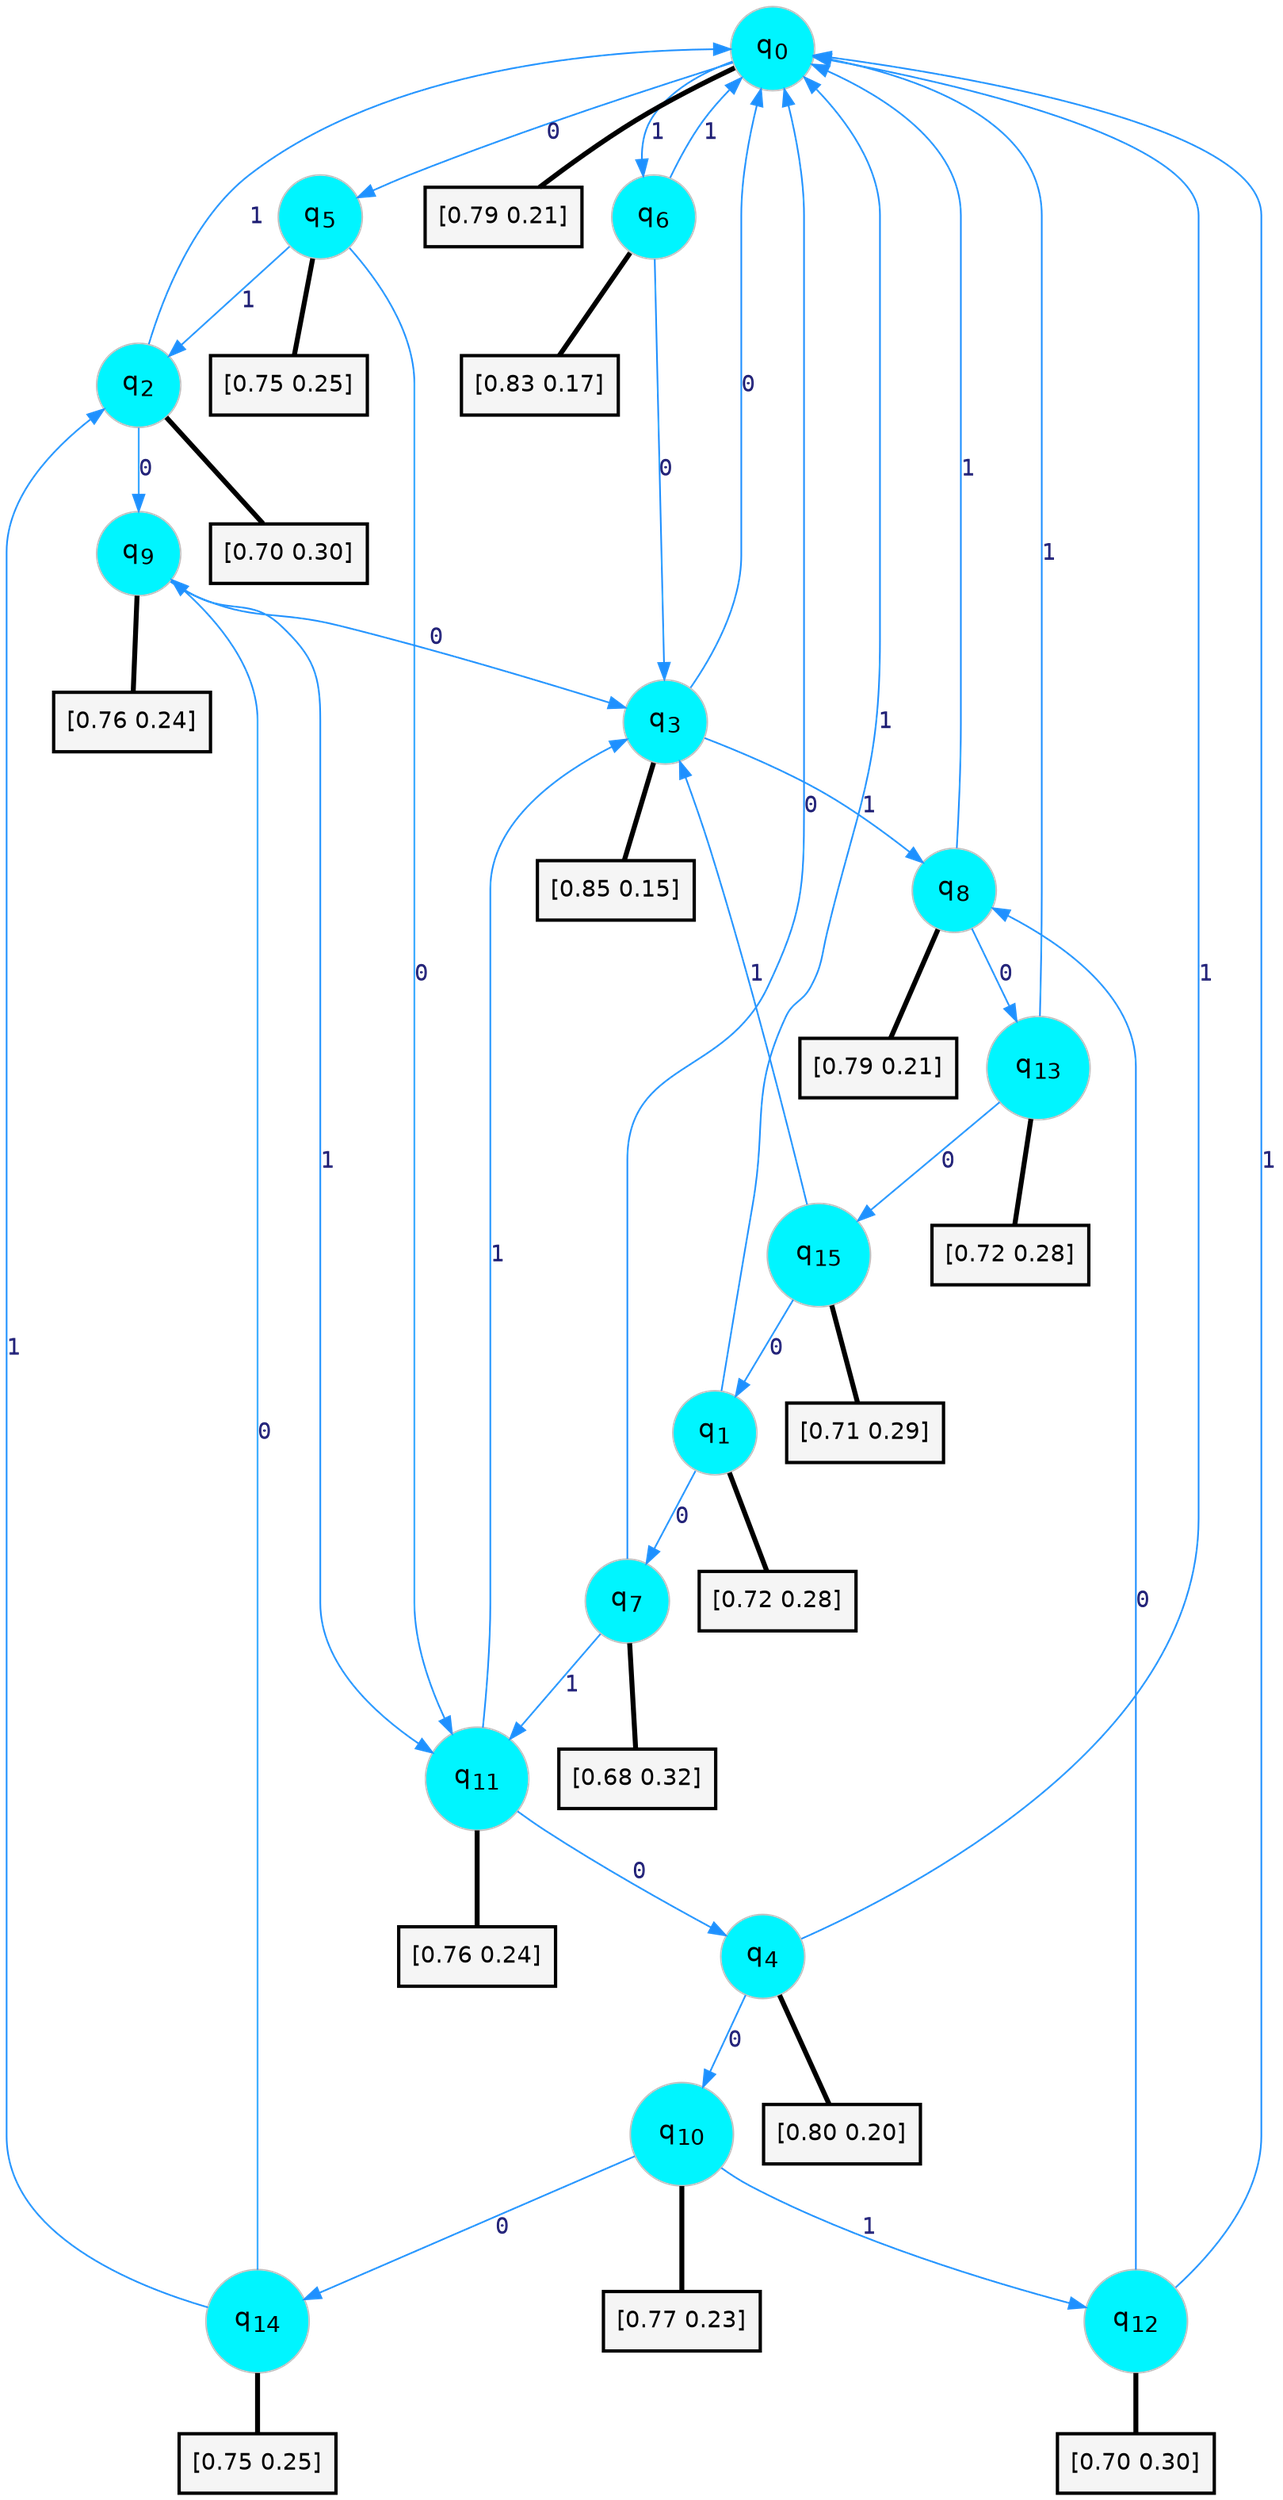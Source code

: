 digraph G {
graph [
bgcolor=transparent, dpi=300, rankdir=TD, size="40,25"];
node [
color=gray, fillcolor=turquoise1, fontcolor=black, fontname=Helvetica, fontsize=16, fontweight=bold, shape=circle, style=filled];
edge [
arrowsize=1, color=dodgerblue1, fontcolor=midnightblue, fontname=courier, fontweight=bold, penwidth=1, style=solid, weight=20];
0[label=<q<SUB>0</SUB>>];
1[label=<q<SUB>1</SUB>>];
2[label=<q<SUB>2</SUB>>];
3[label=<q<SUB>3</SUB>>];
4[label=<q<SUB>4</SUB>>];
5[label=<q<SUB>5</SUB>>];
6[label=<q<SUB>6</SUB>>];
7[label=<q<SUB>7</SUB>>];
8[label=<q<SUB>8</SUB>>];
9[label=<q<SUB>9</SUB>>];
10[label=<q<SUB>10</SUB>>];
11[label=<q<SUB>11</SUB>>];
12[label=<q<SUB>12</SUB>>];
13[label=<q<SUB>13</SUB>>];
14[label=<q<SUB>14</SUB>>];
15[label=<q<SUB>15</SUB>>];
16[label="[0.79 0.21]", shape=box,fontcolor=black, fontname=Helvetica, fontsize=14, penwidth=2, fillcolor=whitesmoke,color=black];
17[label="[0.72 0.28]", shape=box,fontcolor=black, fontname=Helvetica, fontsize=14, penwidth=2, fillcolor=whitesmoke,color=black];
18[label="[0.70 0.30]", shape=box,fontcolor=black, fontname=Helvetica, fontsize=14, penwidth=2, fillcolor=whitesmoke,color=black];
19[label="[0.85 0.15]", shape=box,fontcolor=black, fontname=Helvetica, fontsize=14, penwidth=2, fillcolor=whitesmoke,color=black];
20[label="[0.80 0.20]", shape=box,fontcolor=black, fontname=Helvetica, fontsize=14, penwidth=2, fillcolor=whitesmoke,color=black];
21[label="[0.75 0.25]", shape=box,fontcolor=black, fontname=Helvetica, fontsize=14, penwidth=2, fillcolor=whitesmoke,color=black];
22[label="[0.83 0.17]", shape=box,fontcolor=black, fontname=Helvetica, fontsize=14, penwidth=2, fillcolor=whitesmoke,color=black];
23[label="[0.68 0.32]", shape=box,fontcolor=black, fontname=Helvetica, fontsize=14, penwidth=2, fillcolor=whitesmoke,color=black];
24[label="[0.79 0.21]", shape=box,fontcolor=black, fontname=Helvetica, fontsize=14, penwidth=2, fillcolor=whitesmoke,color=black];
25[label="[0.76 0.24]", shape=box,fontcolor=black, fontname=Helvetica, fontsize=14, penwidth=2, fillcolor=whitesmoke,color=black];
26[label="[0.77 0.23]", shape=box,fontcolor=black, fontname=Helvetica, fontsize=14, penwidth=2, fillcolor=whitesmoke,color=black];
27[label="[0.76 0.24]", shape=box,fontcolor=black, fontname=Helvetica, fontsize=14, penwidth=2, fillcolor=whitesmoke,color=black];
28[label="[0.70 0.30]", shape=box,fontcolor=black, fontname=Helvetica, fontsize=14, penwidth=2, fillcolor=whitesmoke,color=black];
29[label="[0.72 0.28]", shape=box,fontcolor=black, fontname=Helvetica, fontsize=14, penwidth=2, fillcolor=whitesmoke,color=black];
30[label="[0.75 0.25]", shape=box,fontcolor=black, fontname=Helvetica, fontsize=14, penwidth=2, fillcolor=whitesmoke,color=black];
31[label="[0.71 0.29]", shape=box,fontcolor=black, fontname=Helvetica, fontsize=14, penwidth=2, fillcolor=whitesmoke,color=black];
0->5 [label=0];
0->6 [label=1];
0->16 [arrowhead=none, penwidth=3,color=black];
1->7 [label=0];
1->0 [label=1];
1->17 [arrowhead=none, penwidth=3,color=black];
2->9 [label=0];
2->0 [label=1];
2->18 [arrowhead=none, penwidth=3,color=black];
3->0 [label=0];
3->8 [label=1];
3->19 [arrowhead=none, penwidth=3,color=black];
4->10 [label=0];
4->0 [label=1];
4->20 [arrowhead=none, penwidth=3,color=black];
5->11 [label=0];
5->2 [label=1];
5->21 [arrowhead=none, penwidth=3,color=black];
6->3 [label=0];
6->0 [label=1];
6->22 [arrowhead=none, penwidth=3,color=black];
7->0 [label=0];
7->11 [label=1];
7->23 [arrowhead=none, penwidth=3,color=black];
8->13 [label=0];
8->0 [label=1];
8->24 [arrowhead=none, penwidth=3,color=black];
9->3 [label=0];
9->11 [label=1];
9->25 [arrowhead=none, penwidth=3,color=black];
10->14 [label=0];
10->12 [label=1];
10->26 [arrowhead=none, penwidth=3,color=black];
11->4 [label=0];
11->3 [label=1];
11->27 [arrowhead=none, penwidth=3,color=black];
12->8 [label=0];
12->0 [label=1];
12->28 [arrowhead=none, penwidth=3,color=black];
13->15 [label=0];
13->0 [label=1];
13->29 [arrowhead=none, penwidth=3,color=black];
14->9 [label=0];
14->2 [label=1];
14->30 [arrowhead=none, penwidth=3,color=black];
15->1 [label=0];
15->3 [label=1];
15->31 [arrowhead=none, penwidth=3,color=black];
}
